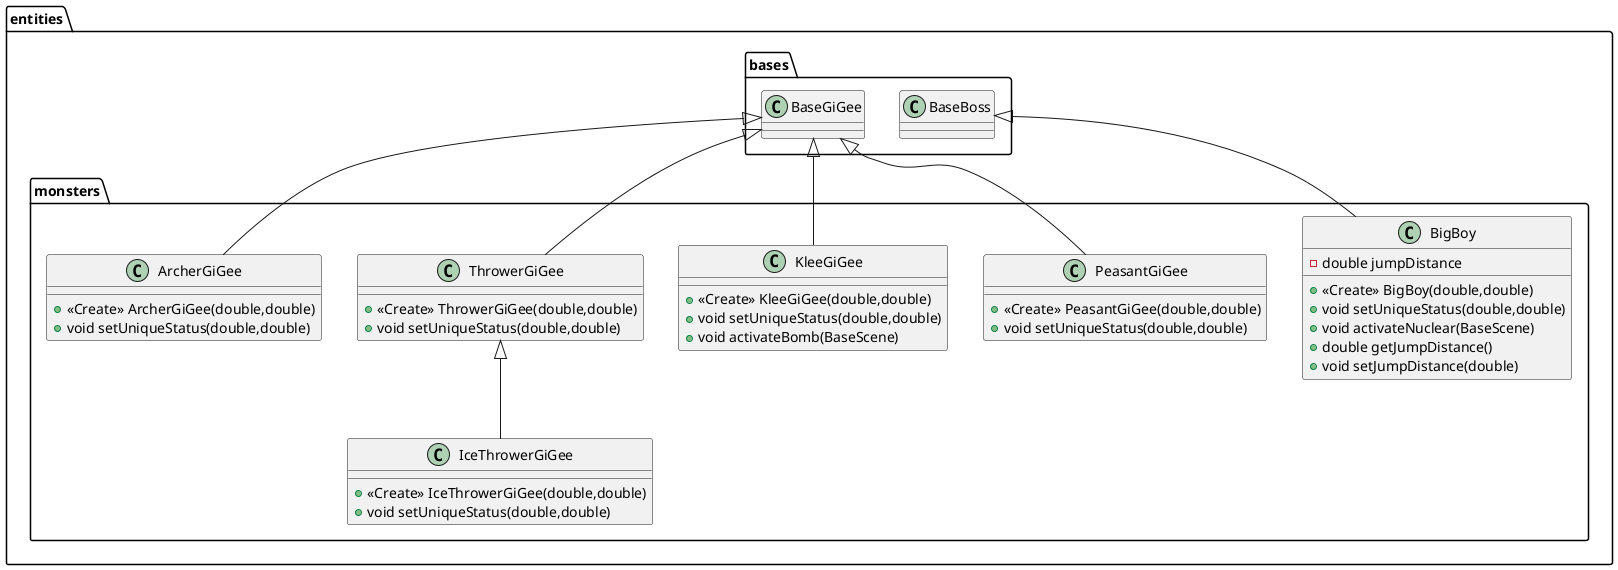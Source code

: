 @startuml
class entities.monsters.PeasantGiGee {
+ <<Create>> PeasantGiGee(double,double)
+ void setUniqueStatus(double,double)
}

class entities.monsters.BigBoy {
- double jumpDistance
+ <<Create>> BigBoy(double,double)
+ void setUniqueStatus(double,double)
+ void activateNuclear(BaseScene)
+ double getJumpDistance()
+ void setJumpDistance(double)
}


class entities.monsters.ThrowerGiGee {
+ <<Create>> ThrowerGiGee(double,double)
+ void setUniqueStatus(double,double)
}

class entities.monsters.ArcherGiGee {
+ <<Create>> ArcherGiGee(double,double)
+ void setUniqueStatus(double,double)
}

class entities.monsters.KleeGiGee {
+ <<Create>> KleeGiGee(double,double)
+ void setUniqueStatus(double,double)
+ void activateBomb(BaseScene)
}

class entities.monsters.IceThrowerGiGee {
+ <<Create>> IceThrowerGiGee(double,double)
+ void setUniqueStatus(double,double)
}



entities.bases.BaseGiGee <|-- entities.monsters.PeasantGiGee
entities.bases.BaseBoss <|-- entities.monsters.BigBoy
entities.bases.BaseGiGee <|-- entities.monsters.ThrowerGiGee
entities.bases.BaseGiGee <|-- entities.monsters.ArcherGiGee
entities.bases.BaseGiGee <|-- entities.monsters.KleeGiGee
entities.monsters.ThrowerGiGee <|-- entities.monsters.IceThrowerGiGee
@enduml